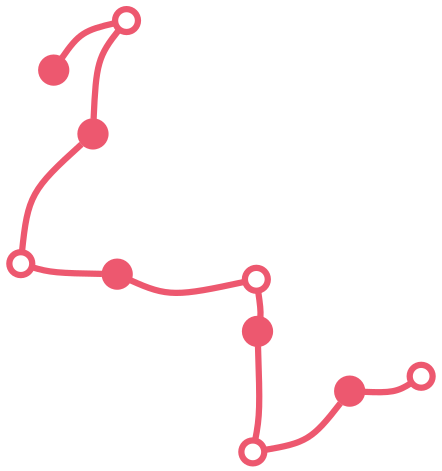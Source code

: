 digraph G {
	graph [Damping=0.2,
		K=0.2,
		bb="0,0,204,218",
		bgcolor=transparent,
		color=none,
		dir=none,
		dpi=300,
		layout=fdp,
		maxiter=10000,
		nodesep=0.02,
		outputorder=edgesfirst,
		overlap=compress,
		penwidth=0,
		rankdir=LR,
		ranksep=0.02,
		sep=1,
		splines=curved
	];
	node [label="\N"];
	edge [dir=none,
		headlabel="",
		label="",
		taillabel=""
	];
	"D1.stages[3].energy_balance_node"	[color="#ed586f",
		fillcolor="#ed586f",
		gradientangle=0,
		height=0.19444,
		label="",
		margin=0,
		orientation=0.0,
		peripheries=1,
		pin=true,
		pos="40.622,157.72",
		shape=circle,
		style=filled,
		width=0.19444];
	"D1.stages[4].Phi"	[color="#ed586f",
		fillcolor=none,
		gradientangle=0,
		height=0.15278,
		label="",
		margin=0,
		orientation=0.0,
		penwidth=3,
		peripheries=1,
		pin=true,
		pos="56.73,212.13",
		shape=circle,
		style=filled,
		width=0.15278];
	"D1.stages[3].energy_balance_node":c -> "D1.stages[4].Phi":c	[arrowhead=none,
		arrowtail=none,
		color="#ed586f",
		len=0.5,
		name="D1.stages[3].energy_balance_node_D1.stages[4].Phi",
		penwidth=3,
		pos="40.928,164.9 42.104,191.55 42.997,195.01 53.24,207.82",
		style=solid];
	"D1.stages[3].Phi"	[color="#ed586f",
		fillcolor=none,
		gradientangle=0,
		height=0.15278,
		label="",
		margin=0,
		orientation=0.0,
		penwidth=3,
		peripheries=1,
		pin=true,
		pos="5.9818,95.457",
		shape=circle,
		style=filled,
		width=0.15278];
	"D1.stages[3].energy_balance_node":c -> "D1.stages[3].Phi":c	[arrowhead=none,
		arrowtail=none,
		color="#ed586f",
		len=0.5,
		name="D1.stages[3].energy_balance_node_D1.stages[3].Phi",
		penwidth=3,
		pos="35.124,152.78 10.99,131.02 9.3059,127.89 6.5535,101.14",
		style=solid];
	"D1.stages[0].energy_balance_node"	[color="#ed586f",
		fillcolor="#ed586f",
		gradientangle=0,
		height=0.19444,
		label="",
		margin=0,
		orientation=0.0,
		peripheries=1,
		pin=true,
		pos="163.84,34.259",
		shape=circle,
		style=filled,
		width=0.19444];
	"D1.stages[1].Phi"	[color="#ed586f",
		fillcolor=none,
		gradientangle=0,
		height=0.15278,
		label="",
		margin=0,
		orientation=0.0,
		penwidth=3,
		peripheries=1,
		pin=true,
		pos="117.35,5.0843",
		shape=circle,
		style=filled,
		width=0.15278];
	"D1.stages[0].energy_balance_node":c -> "D1.stages[1].Phi":c	[arrowhead=none,
		arrowtail=none,
		color="#ed586f",
		len=0.5,
		name="D1.stages[0].energy_balance_node_D1.stages[1].Phi",
		penwidth=3,
		pos="159.36,28.428 145.89,11.034 142.99,9.3745 122.85,5.992",
		style=solid];
	"D1.stages[0].Phi"	[color="#ed586f",
		fillcolor=none,
		gradientangle=0,
		height=0.15278,
		label="",
		margin=0,
		orientation=0.0,
		penwidth=3,
		peripheries=1,
		pin=true,
		pos="198.16,41.386",
		shape=circle,
		style=filled,
		width=0.15278];
	"D1.stages[0].energy_balance_node":c -> "D1.stages[0].Phi":c	[arrowhead=none,
		arrowtail=none,
		color="#ed586f",
		len=0.5,
		name="D1.stages[0].energy_balance_node_D1.stages[0].Phi",
		penwidth=3,
		pos="170.84,33.92 183.7,33.36 186.76,33.85 193.42,38.173",
		style=solid];
	"D1.stages[2].energy_balance_node"	[color="#ed586f",
		fillcolor="#ed586f",
		gradientangle=0,
		height=0.19444,
		label="",
		margin=0,
		orientation=0.0,
		peripheries=1,
		pin=true,
		pos="52.248,90.409",
		shape=circle,
		style=filled,
		width=0.19444];
	"D1.stages[2].energy_balance_node":c -> "D1.stages[3].Phi":c	[arrowhead=none,
		arrowtail=none,
		color="#ed586f",
		len=0.5,
		name="D1.stages[2].energy_balance_node_D1.stages[3].Phi",
		penwidth=3,
		pos="44.943,90.529 23.839,90.892 19.788,91.192 11.294,93.773",
		style=solid];
	"D1.stages[2].Phi"	[color="#ed586f",
		fillcolor=none,
		gradientangle=0,
		height=0.15278,
		label="",
		margin=0,
		orientation=0.0,
		penwidth=3,
		peripheries=1,
		pin=true,
		pos="119.05,87.935",
		shape=circle,
		style=filled,
		width=0.15278];
	"D1.stages[2].energy_balance_node":c -> "D1.stages[2].Phi":c	[arrowhead=none,
		arrowtail=none,
		color="#ed586f",
		len=0.5,
		name="D1.stages[2].energy_balance_node_D1.stages[2].Phi",
		penwidth=3,
		pos="58.648,87.463 76.552,79.371 80.669,79.655 113.52,86.739",
		style=solid];
	"D1.stages[4].energy_balance_node"	[color="#ed586f",
		fillcolor="#ed586f",
		gradientangle=0,
		height=0.19444,
		label="",
		margin=0,
		orientation=0.0,
		peripheries=1,
		pin=true,
		pos="21.78,188.35",
		shape=circle,
		style=filled,
		width=0.19444];
	"D1.stages[4].energy_balance_node":c -> "D1.stages[4].Phi":c	[arrowhead=none,
		arrowtail=none,
		color="#ed586f",
		len=0.5,
		name="D1.stages[4].energy_balance_node_D1.stages[4].Phi",
		penwidth=3,
		pos="25.773,194.24 33.856,205.95 36.537,207.55 51.253,210.91",
		style=solid];
	"D1.stages[1].energy_balance_node"	[color="#ed586f",
		fillcolor="#ed586f",
		gradientangle=0,
		height=0.19444,
		label="",
		margin=0,
		orientation=0.0,
		peripheries=1,
		pin=true,
		pos="119.6,62.935",
		shape=circle,
		style=filled,
		width=0.19444];
	"D1.stages[1].energy_balance_node":c -> "D1.stages[1].Phi":c	[arrowhead=none,
		arrowtail=none,
		color="#ed586f",
		len=0.5,
		name="D1.stages[1].energy_balance_node_D1.stages[1].Phi",
		penwidth=3,
		pos="119.84,55.848 120.81,26.784 120.77,22.36 118.47,10.645",
		style=solid];
	"D1.stages[1].energy_balance_node":c -> "D1.stages[2].Phi":c	[arrowhead=none,
		arrowtail=none,
		color="#ed586f",
		len=0.5,
		name="D1.stages[1].energy_balance_node_D1.stages[2].Phi",
		penwidth=3,
		pos="120.99,69.917 121.2,72.671 120.86,75.752 119.9,82.249",
		style=solid];
}
